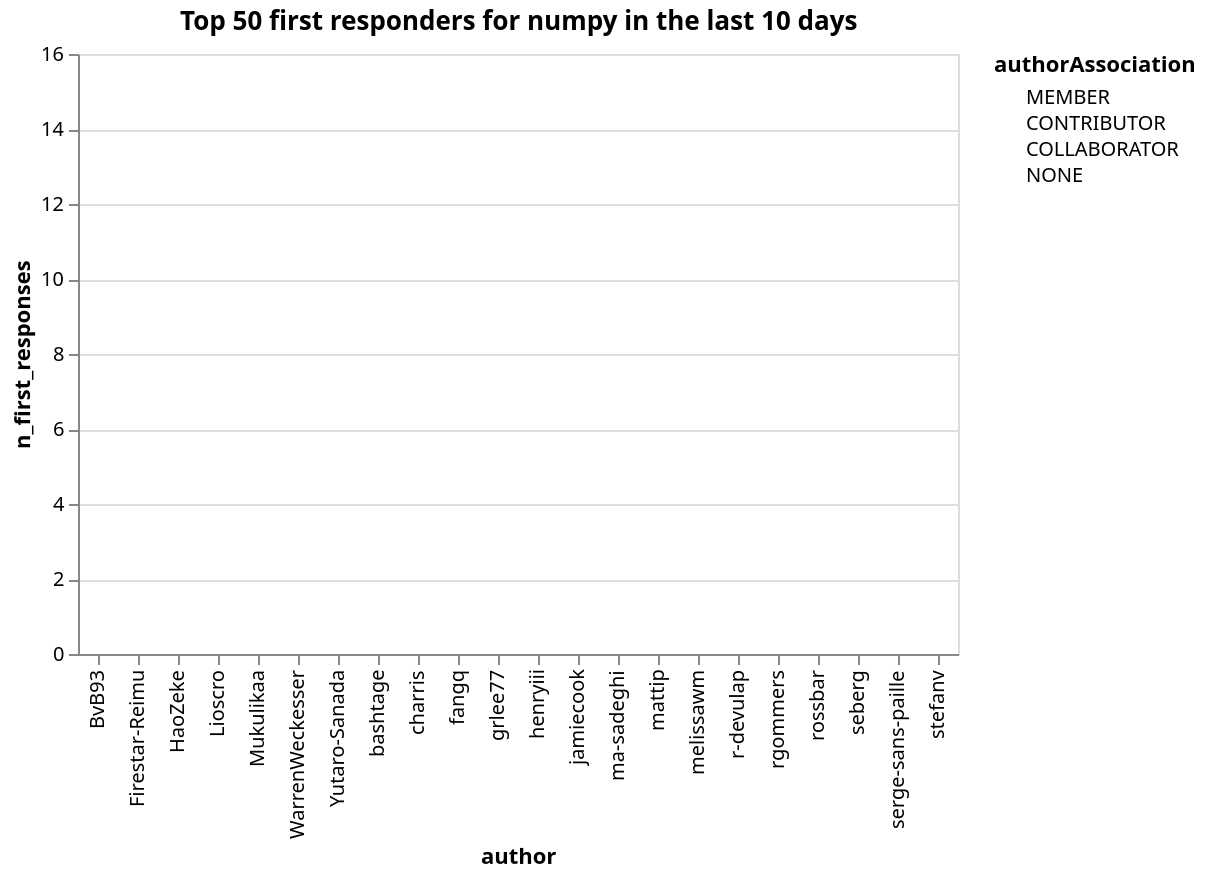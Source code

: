 {
  "config": {
    "view": {
      "continuousWidth": 400,
      "continuousHeight": 300
    }
  },
  "data": {
    "name": "data-5457b9d8f23139bf209ebad0b5702cf0"
  },
  "mark": "bar",
  "encoding": {
    "color": {
      "type": "nominal",
      "field": "authorAssociation",
      "scale": {
        "domain": [
          "MEMBER",
          "CONTRIBUTOR",
          "COLLABORATOR",
          "NONE"
        ],
        "range": [
          "rgb(211.82745098039214, 211.82745098039214, 211.82745098039214)",
          "rgb(166.98562091503268, 229.89803921568628, 166.98562091503268)",
          "rgb(96.37647058823529, 192.75294117647059, 96.37647058823529)",
          "rgb(0.0, 100.3921568627451, 0.0)"
        ]
      }
    },
    "x": {
      "type": "nominal",
      "field": "author"
    },
    "y": {
      "type": "quantitative",
      "field": "n_first_responses"
    }
  },
  "title": "Top 50 first responders for numpy in the last 10 days",
  "$schema": "https://vega.github.io/schema/vega-lite/v5.json",
  "datasets": {
    "data-5457b9d8f23139bf209ebad0b5702cf0": [
      {
        "author": "charris",
        "n_first_responses": 15,
        "authorAssociation": "MEMBER"
      },
      {
        "author": "mattip",
        "n_first_responses": 10,
        "authorAssociation": "MEMBER"
      },
      {
        "author": "melissawm",
        "n_first_responses": 6,
        "authorAssociation": "MEMBER"
      },
      {
        "author": "seberg",
        "n_first_responses": 5,
        "authorAssociation": "MEMBER"
      },
      {
        "author": "WarrenWeckesser",
        "n_first_responses": 4,
        "authorAssociation": "MEMBER"
      },
      {
        "author": "bashtage",
        "n_first_responses": 4,
        "authorAssociation": "CONTRIBUTOR"
      },
      {
        "author": "HaoZeke",
        "n_first_responses": 3,
        "authorAssociation": "MEMBER"
      },
      {
        "author": "rgommers",
        "n_first_responses": 3,
        "authorAssociation": "MEMBER"
      },
      {
        "author": "BvB93",
        "n_first_responses": 2,
        "authorAssociation": "MEMBER"
      },
      {
        "author": "ma-sadeghi",
        "n_first_responses": 2,
        "authorAssociation": "NONE"
      },
      {
        "author": "henryiii",
        "n_first_responses": 2,
        "authorAssociation": "CONTRIBUTOR"
      },
      {
        "author": "Mukulikaa",
        "n_first_responses": 2,
        "authorAssociation": "MEMBER"
      },
      {
        "author": "Firestar-Reimu",
        "n_first_responses": 1,
        "authorAssociation": "NONE"
      },
      {
        "author": "jamiecook",
        "n_first_responses": 1,
        "authorAssociation": "NONE"
      },
      {
        "author": "grlee77",
        "n_first_responses": 1,
        "authorAssociation": "CONTRIBUTOR"
      },
      {
        "author": "fangq",
        "n_first_responses": 1,
        "authorAssociation": "NONE"
      },
      {
        "author": "Yutaro-Sanada",
        "n_first_responses": 1,
        "authorAssociation": "NONE"
      },
      {
        "author": "r-devulap",
        "n_first_responses": 1,
        "authorAssociation": "MEMBER"
      },
      {
        "author": "rossbar",
        "n_first_responses": 1,
        "authorAssociation": "MEMBER"
      },
      {
        "author": "Lioscro",
        "n_first_responses": 1,
        "authorAssociation": "NONE"
      },
      {
        "author": "serge-sans-paille",
        "n_first_responses": 1,
        "authorAssociation": "CONTRIBUTOR"
      },
      {
        "author": "stefanv",
        "n_first_responses": 1,
        "authorAssociation": "MEMBER"
      }
    ]
  }
}